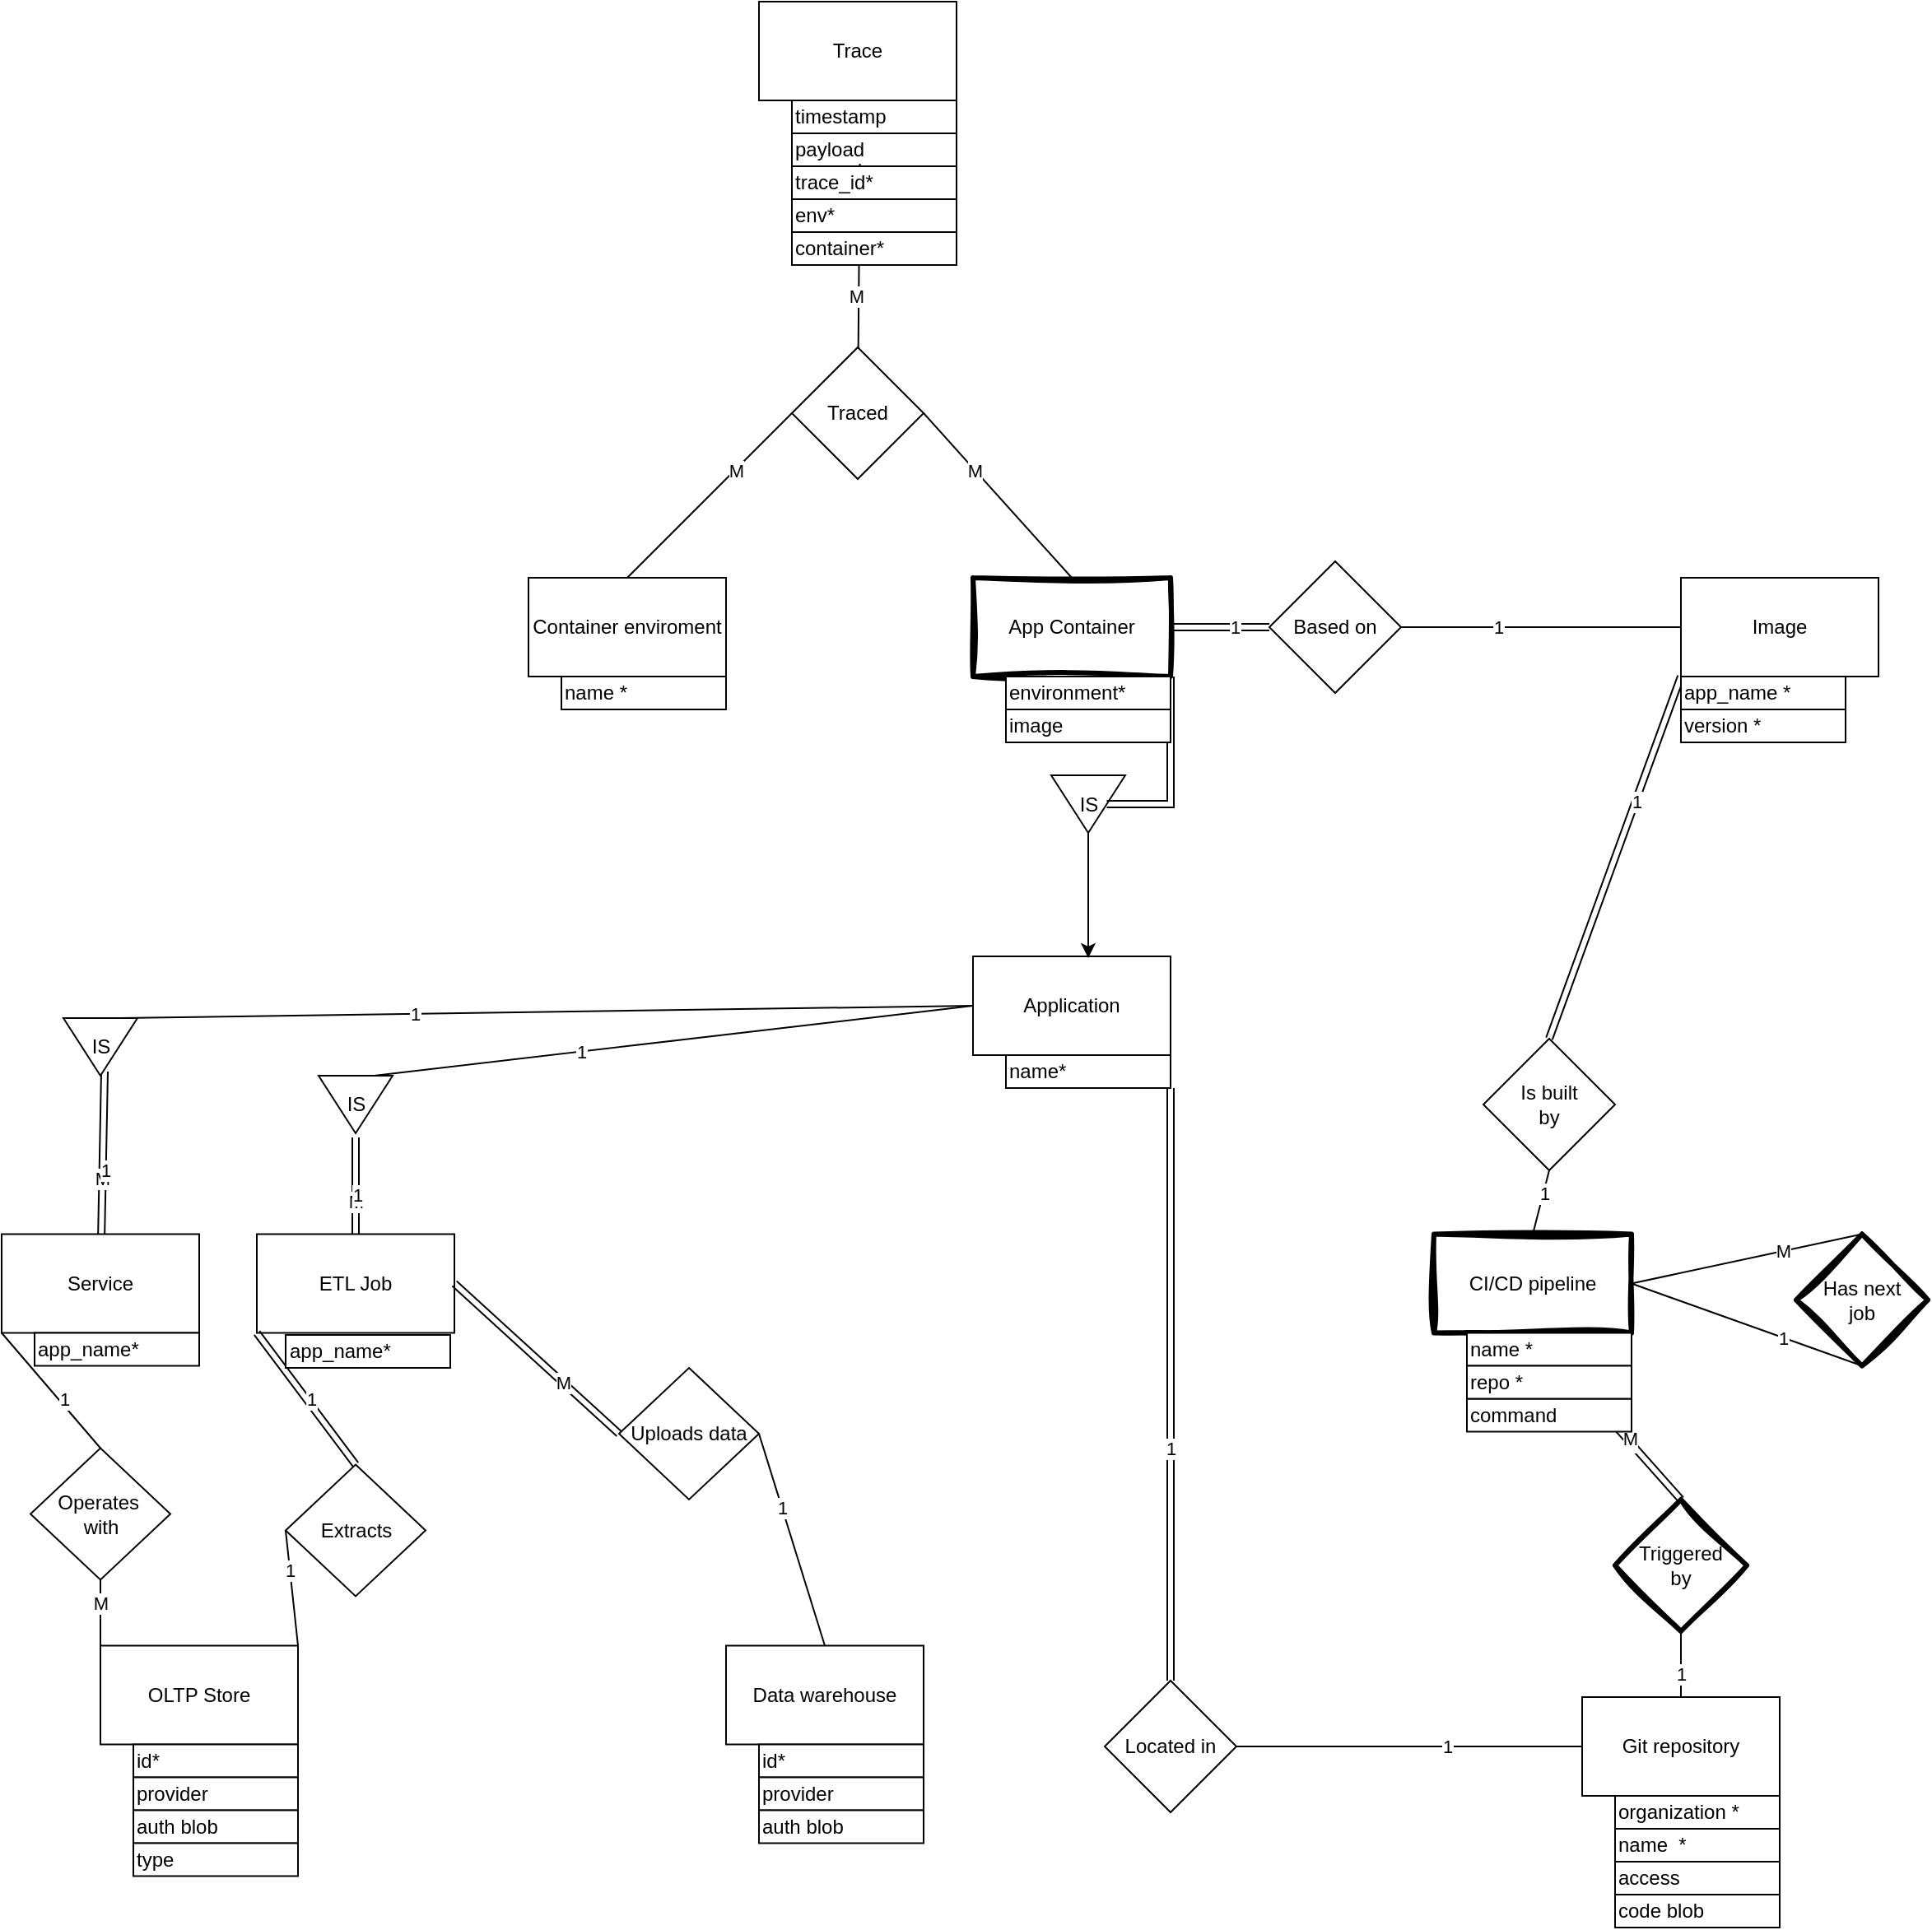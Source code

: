 <mxfile version="22.0.6" type="device">
  <diagram name="Page-1" id="oR78LcA6apzyaXkC0zgB">
    <mxGraphModel dx="1773" dy="2348" grid="1" gridSize="10" guides="1" tooltips="1" connect="1" arrows="1" fold="1" page="1" pageScale="1" pageWidth="850" pageHeight="1100" math="0" shadow="0">
      <root>
        <mxCell id="0" />
        <mxCell id="1" parent="0" />
        <mxCell id="Zjhu46lZlZ1TYFW_hqHB-9" value="Image" style="rounded=0;whiteSpace=wrap;html=1;strokeWidth=1;" parent="1" vertex="1">
          <mxGeometry x="1050" y="300" width="120" height="60" as="geometry" />
        </mxCell>
        <mxCell id="Zjhu46lZlZ1TYFW_hqHB-10" value="Container enviroment" style="rounded=0;whiteSpace=wrap;html=1;" parent="1" vertex="1">
          <mxGeometry x="350" y="300" width="120" height="60" as="geometry" />
        </mxCell>
        <mxCell id="Zjhu46lZlZ1TYFW_hqHB-16" value="Located in" style="rhombus;whiteSpace=wrap;html=1;" parent="1" vertex="1">
          <mxGeometry x="700" y="970" width="80" height="80" as="geometry" />
        </mxCell>
        <mxCell id="Zjhu46lZlZ1TYFW_hqHB-65" value="" style="endArrow=none;html=1;rounded=0;exitX=0.5;exitY=0;exitDx=0;exitDy=0;shape=link;entryX=0;entryY=1;entryDx=0;entryDy=0;" parent="1" source="QWWgwm_in2HaH2h3KdBQ-63" target="Zjhu46lZlZ1TYFW_hqHB-9" edge="1">
          <mxGeometry width="50" height="50" relative="1" as="geometry">
            <mxPoint x="840" y="450" as="sourcePoint" />
            <mxPoint x="1170" y="360" as="targetPoint" />
          </mxGeometry>
        </mxCell>
        <mxCell id="Zjhu46lZlZ1TYFW_hqHB-66" value="1" style="edgeLabel;html=1;align=center;verticalAlign=middle;resizable=0;points=[];" parent="Zjhu46lZlZ1TYFW_hqHB-65" vertex="1" connectable="0">
          <mxGeometry x="0.308" relative="1" as="geometry">
            <mxPoint as="offset" />
          </mxGeometry>
        </mxCell>
        <mxCell id="Zjhu46lZlZ1TYFW_hqHB-68" value="App Container" style="rounded=0;whiteSpace=wrap;html=1;sketch=1;curveFitting=1;jiggle=2;strokeWidth=3;" parent="1" vertex="1">
          <mxGeometry x="620" y="300" width="120" height="60" as="geometry" />
        </mxCell>
        <mxCell id="Zjhu46lZlZ1TYFW_hqHB-71" value="Based on" style="rhombus;whiteSpace=wrap;html=1;" parent="1" vertex="1">
          <mxGeometry x="800" y="290" width="80" height="80" as="geometry" />
        </mxCell>
        <mxCell id="Zjhu46lZlZ1TYFW_hqHB-73" value="" style="endArrow=none;html=1;rounded=0;exitX=1;exitY=0.5;exitDx=0;exitDy=0;entryX=0;entryY=0.5;entryDx=0;entryDy=0;shape=link;" parent="1" source="Zjhu46lZlZ1TYFW_hqHB-68" target="Zjhu46lZlZ1TYFW_hqHB-71" edge="1">
          <mxGeometry width="50" height="50" relative="1" as="geometry">
            <mxPoint x="760" y="560" as="sourcePoint" />
            <mxPoint x="900" y="510" as="targetPoint" />
          </mxGeometry>
        </mxCell>
        <mxCell id="Zjhu46lZlZ1TYFW_hqHB-74" value="1" style="edgeLabel;html=1;align=center;verticalAlign=middle;resizable=0;points=[];" parent="Zjhu46lZlZ1TYFW_hqHB-73" vertex="1" connectable="0">
          <mxGeometry x="0.308" relative="1" as="geometry">
            <mxPoint as="offset" />
          </mxGeometry>
        </mxCell>
        <mxCell id="Zjhu46lZlZ1TYFW_hqHB-75" value="" style="endArrow=none;html=1;rounded=0;entryX=1;entryY=0.5;entryDx=0;entryDy=0;exitX=0;exitY=0.5;exitDx=0;exitDy=0;" parent="1" source="Zjhu46lZlZ1TYFW_hqHB-9" target="Zjhu46lZlZ1TYFW_hqHB-71" edge="1">
          <mxGeometry width="50" height="50" relative="1" as="geometry">
            <mxPoint x="890" y="310" as="sourcePoint" />
            <mxPoint x="850" y="240" as="targetPoint" />
          </mxGeometry>
        </mxCell>
        <mxCell id="Zjhu46lZlZ1TYFW_hqHB-76" value="1" style="edgeLabel;html=1;align=center;verticalAlign=middle;resizable=0;points=[];" parent="Zjhu46lZlZ1TYFW_hqHB-75" vertex="1" connectable="0">
          <mxGeometry x="0.308" relative="1" as="geometry">
            <mxPoint as="offset" />
          </mxGeometry>
        </mxCell>
        <mxCell id="Zjhu46lZlZ1TYFW_hqHB-135" value="name *" style="rounded=0;whiteSpace=wrap;html=1;align=left;" parent="1" vertex="1">
          <mxGeometry x="370" y="360" width="100" height="20" as="geometry" />
        </mxCell>
        <mxCell id="Zjhu46lZlZ1TYFW_hqHB-136" value="app_name *" style="rounded=0;whiteSpace=wrap;html=1;align=left;" parent="1" vertex="1">
          <mxGeometry x="1050" y="360" width="100" height="20" as="geometry" />
        </mxCell>
        <mxCell id="Zjhu46lZlZ1TYFW_hqHB-142" value="version *" style="rounded=0;whiteSpace=wrap;html=1;align=left;" parent="1" vertex="1">
          <mxGeometry x="1050" y="380" width="100" height="20" as="geometry" />
        </mxCell>
        <mxCell id="QWWgwm_in2HaH2h3KdBQ-46" value="Git repository" style="rounded=0;whiteSpace=wrap;html=1;" parent="1" vertex="1">
          <mxGeometry x="990" y="980" width="120" height="60" as="geometry" />
        </mxCell>
        <mxCell id="QWWgwm_in2HaH2h3KdBQ-47" value="CI/CD pipeline" style="rounded=0;whiteSpace=wrap;html=1;strokeWidth=3;sketch=1;curveFitting=1;jiggle=2;" parent="1" vertex="1">
          <mxGeometry x="900" y="698.75" width="120" height="60" as="geometry" />
        </mxCell>
        <mxCell id="QWWgwm_in2HaH2h3KdBQ-48" value="" style="endArrow=none;html=1;rounded=0;exitX=0;exitY=0.5;exitDx=0;exitDy=0;entryX=1;entryY=0.5;entryDx=0;entryDy=0;" parent="1" source="QWWgwm_in2HaH2h3KdBQ-46" target="Zjhu46lZlZ1TYFW_hqHB-16" edge="1">
          <mxGeometry width="50" height="50" relative="1" as="geometry">
            <mxPoint x="1320" y="920" as="sourcePoint" />
            <mxPoint x="1230" y="1000" as="targetPoint" />
          </mxGeometry>
        </mxCell>
        <mxCell id="QWWgwm_in2HaH2h3KdBQ-49" value="1" style="edgeLabel;html=1;align=center;verticalAlign=middle;resizable=0;points=[];" parent="QWWgwm_in2HaH2h3KdBQ-48" vertex="1" connectable="0">
          <mxGeometry x="-0.214" relative="1" as="geometry">
            <mxPoint as="offset" />
          </mxGeometry>
        </mxCell>
        <mxCell id="QWWgwm_in2HaH2h3KdBQ-55" value="Triggered&lt;br&gt;by" style="rhombus;whiteSpace=wrap;html=1;strokeWidth=3;sketch=1;curveFitting=1;jiggle=2;" parent="1" vertex="1">
          <mxGeometry x="1010" y="860" width="80" height="80" as="geometry" />
        </mxCell>
        <mxCell id="QWWgwm_in2HaH2h3KdBQ-56" value="" style="endArrow=none;html=1;rounded=0;exitX=0.5;exitY=1;exitDx=0;exitDy=0;entryX=0.5;entryY=0;entryDx=0;entryDy=0;" parent="1" source="QWWgwm_in2HaH2h3KdBQ-55" target="QWWgwm_in2HaH2h3KdBQ-46" edge="1">
          <mxGeometry width="50" height="50" relative="1" as="geometry">
            <mxPoint x="1060" y="810" as="sourcePoint" />
            <mxPoint x="950" y="820" as="targetPoint" />
          </mxGeometry>
        </mxCell>
        <mxCell id="QWWgwm_in2HaH2h3KdBQ-57" value="1" style="edgeLabel;html=1;align=center;verticalAlign=middle;resizable=0;points=[];" parent="QWWgwm_in2HaH2h3KdBQ-56" vertex="1" connectable="0">
          <mxGeometry x="0.308" relative="1" as="geometry">
            <mxPoint as="offset" />
          </mxGeometry>
        </mxCell>
        <mxCell id="QWWgwm_in2HaH2h3KdBQ-58" value="" style="endArrow=none;html=1;rounded=0;exitX=0.5;exitY=1;exitDx=0;exitDy=0;entryX=0.5;entryY=0;entryDx=0;entryDy=0;shape=link;" parent="1" source="QWWgwm_in2HaH2h3KdBQ-47" target="QWWgwm_in2HaH2h3KdBQ-55" edge="1">
          <mxGeometry width="50" height="50" relative="1" as="geometry">
            <mxPoint x="1130" y="940" as="sourcePoint" />
            <mxPoint x="1110" y="850" as="targetPoint" />
          </mxGeometry>
        </mxCell>
        <mxCell id="QWWgwm_in2HaH2h3KdBQ-59" value="1" style="edgeLabel;html=1;align=center;verticalAlign=middle;resizable=0;points=[];" parent="QWWgwm_in2HaH2h3KdBQ-58" vertex="1" connectable="0">
          <mxGeometry x="0.308" relative="1" as="geometry">
            <mxPoint as="offset" />
          </mxGeometry>
        </mxCell>
        <mxCell id="QWWgwm_in2HaH2h3KdBQ-60" value="M" style="edgeLabel;html=1;align=center;verticalAlign=middle;resizable=0;points=[];" parent="QWWgwm_in2HaH2h3KdBQ-58" vertex="1" connectable="0">
          <mxGeometry x="0.288" y="1" relative="1" as="geometry">
            <mxPoint as="offset" />
          </mxGeometry>
        </mxCell>
        <mxCell id="QWWgwm_in2HaH2h3KdBQ-63" value="Is built&lt;br&gt;by" style="rhombus;whiteSpace=wrap;html=1;" parent="1" vertex="1">
          <mxGeometry x="930" y="580" width="80" height="80" as="geometry" />
        </mxCell>
        <mxCell id="QWWgwm_in2HaH2h3KdBQ-64" value="" style="endArrow=none;html=1;rounded=0;exitX=0.5;exitY=0;exitDx=0;exitDy=0;entryX=0.5;entryY=1;entryDx=0;entryDy=0;" parent="1" source="QWWgwm_in2HaH2h3KdBQ-47" target="QWWgwm_in2HaH2h3KdBQ-63" edge="1">
          <mxGeometry width="50" height="50" relative="1" as="geometry">
            <mxPoint x="1060" y="750" as="sourcePoint" />
            <mxPoint x="950" y="740" as="targetPoint" />
          </mxGeometry>
        </mxCell>
        <mxCell id="QWWgwm_in2HaH2h3KdBQ-65" value="1" style="edgeLabel;html=1;align=center;verticalAlign=middle;resizable=0;points=[];" parent="QWWgwm_in2HaH2h3KdBQ-64" vertex="1" connectable="0">
          <mxGeometry x="0.308" relative="1" as="geometry">
            <mxPoint as="offset" />
          </mxGeometry>
        </mxCell>
        <mxCell id="QWWgwm_in2HaH2h3KdBQ-66" value="name *" style="rounded=0;whiteSpace=wrap;html=1;align=left;" parent="1" vertex="1">
          <mxGeometry x="920" y="758.75" width="100" height="20" as="geometry" />
        </mxCell>
        <mxCell id="QWWgwm_in2HaH2h3KdBQ-67" value="command" style="rounded=0;whiteSpace=wrap;html=1;align=left;" parent="1" vertex="1">
          <mxGeometry x="920" y="798.75" width="100" height="20" as="geometry" />
        </mxCell>
        <mxCell id="QWWgwm_in2HaH2h3KdBQ-68" value="repo *" style="rounded=0;whiteSpace=wrap;html=1;align=left;" parent="1" vertex="1">
          <mxGeometry x="920" y="778.75" width="100" height="20" as="geometry" />
        </mxCell>
        <mxCell id="QWWgwm_in2HaH2h3KdBQ-69" value="organization *" style="rounded=0;whiteSpace=wrap;html=1;align=left;" parent="1" vertex="1">
          <mxGeometry x="1010" y="1040" width="100" height="20" as="geometry" />
        </mxCell>
        <mxCell id="QWWgwm_in2HaH2h3KdBQ-70" value="name&amp;nbsp; *" style="rounded=0;whiteSpace=wrap;html=1;align=left;" parent="1" vertex="1">
          <mxGeometry x="1010" y="1060" width="100" height="20" as="geometry" />
        </mxCell>
        <mxCell id="QWWgwm_in2HaH2h3KdBQ-71" value="access" style="rounded=0;whiteSpace=wrap;html=1;align=left;" parent="1" vertex="1">
          <mxGeometry x="1010" y="1080" width="100" height="20" as="geometry" />
        </mxCell>
        <mxCell id="QWWgwm_in2HaH2h3KdBQ-73" value="Data warehouse" style="rounded=0;whiteSpace=wrap;html=1;" parent="1" vertex="1">
          <mxGeometry x="470" y="948.75" width="120" height="60" as="geometry" />
        </mxCell>
        <mxCell id="QWWgwm_in2HaH2h3KdBQ-75" value="Service" style="rounded=0;whiteSpace=wrap;html=1;strokeWidth=1;" parent="1" vertex="1">
          <mxGeometry x="30" y="698.75" width="120" height="60" as="geometry" />
        </mxCell>
        <mxCell id="QWWgwm_in2HaH2h3KdBQ-76" value="ETL Job" style="rounded=0;whiteSpace=wrap;html=1;strokeWidth=1;" parent="1" vertex="1">
          <mxGeometry x="185" y="698.75" width="120" height="60" as="geometry" />
        </mxCell>
        <mxCell id="QWWgwm_in2HaH2h3KdBQ-79" value="Application" style="rounded=0;whiteSpace=wrap;html=1;" parent="1" vertex="1">
          <mxGeometry x="620" y="530" width="120" height="60" as="geometry" />
        </mxCell>
        <mxCell id="QWWgwm_in2HaH2h3KdBQ-82" value="Uploads data" style="rhombus;whiteSpace=wrap;html=1;" parent="1" vertex="1">
          <mxGeometry x="405" y="780" width="85" height="80" as="geometry" />
        </mxCell>
        <mxCell id="QWWgwm_in2HaH2h3KdBQ-83" value="" style="endArrow=none;html=1;rounded=0;exitX=0.5;exitY=0;exitDx=0;exitDy=0;entryX=1;entryY=0.5;entryDx=0;entryDy=0;" parent="1" source="QWWgwm_in2HaH2h3KdBQ-73" target="QWWgwm_in2HaH2h3KdBQ-82" edge="1">
          <mxGeometry width="50" height="50" relative="1" as="geometry">
            <mxPoint x="960" y="948.75" as="sourcePoint" />
            <mxPoint x="1020" y="1028.75" as="targetPoint" />
          </mxGeometry>
        </mxCell>
        <mxCell id="QWWgwm_in2HaH2h3KdBQ-84" value="1" style="edgeLabel;html=1;align=center;verticalAlign=middle;resizable=0;points=[];" parent="QWWgwm_in2HaH2h3KdBQ-83" vertex="1" connectable="0">
          <mxGeometry x="0.308" relative="1" as="geometry">
            <mxPoint as="offset" />
          </mxGeometry>
        </mxCell>
        <mxCell id="QWWgwm_in2HaH2h3KdBQ-85" value="" style="endArrow=none;html=1;rounded=0;exitX=1;exitY=0.5;exitDx=0;exitDy=0;entryX=0;entryY=0.5;entryDx=0;entryDy=0;shape=link;" parent="1" source="QWWgwm_in2HaH2h3KdBQ-76" target="QWWgwm_in2HaH2h3KdBQ-82" edge="1">
          <mxGeometry width="50" height="50" relative="1" as="geometry">
            <mxPoint x="645" y="668.75" as="sourcePoint" />
            <mxPoint x="646" y="698.75" as="targetPoint" />
          </mxGeometry>
        </mxCell>
        <mxCell id="QWWgwm_in2HaH2h3KdBQ-86" value="M" style="edgeLabel;html=1;align=center;verticalAlign=middle;resizable=0;points=[];" parent="QWWgwm_in2HaH2h3KdBQ-85" vertex="1" connectable="0">
          <mxGeometry x="0.308" relative="1" as="geometry">
            <mxPoint as="offset" />
          </mxGeometry>
        </mxCell>
        <mxCell id="QWWgwm_in2HaH2h3KdBQ-87" value="OLTP Store" style="rounded=0;whiteSpace=wrap;html=1;" parent="1" vertex="1">
          <mxGeometry x="90" y="948.75" width="120" height="60" as="geometry" />
        </mxCell>
        <mxCell id="QWWgwm_in2HaH2h3KdBQ-88" value="Extracts" style="rhombus;whiteSpace=wrap;html=1;" parent="1" vertex="1">
          <mxGeometry x="202.5" y="838.75" width="85" height="80" as="geometry" />
        </mxCell>
        <mxCell id="QWWgwm_in2HaH2h3KdBQ-91" value="" style="endArrow=none;html=1;rounded=0;exitX=1;exitY=0;exitDx=0;exitDy=0;entryX=0;entryY=0.5;entryDx=0;entryDy=0;" parent="1" source="QWWgwm_in2HaH2h3KdBQ-87" target="QWWgwm_in2HaH2h3KdBQ-88" edge="1">
          <mxGeometry width="50" height="50" relative="1" as="geometry">
            <mxPoint x="900" y="788.75" as="sourcePoint" />
            <mxPoint x="900" y="718.75" as="targetPoint" />
          </mxGeometry>
        </mxCell>
        <mxCell id="QWWgwm_in2HaH2h3KdBQ-92" value="1" style="edgeLabel;html=1;align=center;verticalAlign=middle;resizable=0;points=[];" parent="QWWgwm_in2HaH2h3KdBQ-91" vertex="1" connectable="0">
          <mxGeometry x="0.308" relative="1" as="geometry">
            <mxPoint as="offset" />
          </mxGeometry>
        </mxCell>
        <mxCell id="QWWgwm_in2HaH2h3KdBQ-93" value="" style="endArrow=none;html=1;rounded=0;exitX=0;exitY=0;exitDx=0;exitDy=0;entryX=0.5;entryY=1;entryDx=0;entryDy=0;" parent="1" source="QWWgwm_in2HaH2h3KdBQ-87" target="QWWgwm_in2HaH2h3KdBQ-95" edge="1">
          <mxGeometry width="50" height="50" relative="1" as="geometry">
            <mxPoint x="420" y="858.75" as="sourcePoint" />
            <mxPoint x="440" y="918.75" as="targetPoint" />
          </mxGeometry>
        </mxCell>
        <mxCell id="QWWgwm_in2HaH2h3KdBQ-94" value="M" style="edgeLabel;html=1;align=center;verticalAlign=middle;resizable=0;points=[];" parent="QWWgwm_in2HaH2h3KdBQ-93" vertex="1" connectable="0">
          <mxGeometry x="0.308" relative="1" as="geometry">
            <mxPoint as="offset" />
          </mxGeometry>
        </mxCell>
        <mxCell id="QWWgwm_in2HaH2h3KdBQ-95" value="Operates&amp;nbsp;&lt;br&gt;with" style="rhombus;whiteSpace=wrap;html=1;" parent="1" vertex="1">
          <mxGeometry x="47.5" y="828.75" width="85" height="80" as="geometry" />
        </mxCell>
        <mxCell id="QWWgwm_in2HaH2h3KdBQ-96" value="" style="endArrow=none;html=1;rounded=0;exitX=0.5;exitY=0;exitDx=0;exitDy=0;entryX=0;entryY=1;entryDx=0;entryDy=0;" parent="1" source="QWWgwm_in2HaH2h3KdBQ-95" target="QWWgwm_in2HaH2h3KdBQ-75" edge="1">
          <mxGeometry width="50" height="50" relative="1" as="geometry">
            <mxPoint x="535" y="808.75" as="sourcePoint" />
            <mxPoint x="580" y="838.75" as="targetPoint" />
          </mxGeometry>
        </mxCell>
        <mxCell id="QWWgwm_in2HaH2h3KdBQ-97" value="1" style="edgeLabel;html=1;align=center;verticalAlign=middle;resizable=0;points=[];" parent="QWWgwm_in2HaH2h3KdBQ-96" vertex="1" connectable="0">
          <mxGeometry x="0.308" relative="1" as="geometry">
            <mxPoint x="17" y="16" as="offset" />
          </mxGeometry>
        </mxCell>
        <mxCell id="QWWgwm_in2HaH2h3KdBQ-101" value="id*" style="rounded=0;whiteSpace=wrap;html=1;align=left;" parent="1" vertex="1">
          <mxGeometry x="490" y="1008.75" width="100" height="20" as="geometry" />
        </mxCell>
        <mxCell id="QWWgwm_in2HaH2h3KdBQ-102" value="provider" style="rounded=0;whiteSpace=wrap;html=1;align=left;" parent="1" vertex="1">
          <mxGeometry x="490" y="1028.75" width="100" height="20" as="geometry" />
        </mxCell>
        <mxCell id="QWWgwm_in2HaH2h3KdBQ-103" value="auth blob" style="rounded=0;whiteSpace=wrap;html=1;align=left;" parent="1" vertex="1">
          <mxGeometry x="490" y="1048.75" width="100" height="20" as="geometry" />
        </mxCell>
        <mxCell id="QWWgwm_in2HaH2h3KdBQ-104" value="id*" style="rounded=0;whiteSpace=wrap;html=1;align=left;" parent="1" vertex="1">
          <mxGeometry x="110" y="1008.75" width="100" height="20" as="geometry" />
        </mxCell>
        <mxCell id="QWWgwm_in2HaH2h3KdBQ-105" value="provider" style="rounded=0;whiteSpace=wrap;html=1;align=left;" parent="1" vertex="1">
          <mxGeometry x="110" y="1028.75" width="100" height="20" as="geometry" />
        </mxCell>
        <mxCell id="QWWgwm_in2HaH2h3KdBQ-106" value="auth blob" style="rounded=0;whiteSpace=wrap;html=1;align=left;" parent="1" vertex="1">
          <mxGeometry x="110" y="1048.75" width="100" height="20" as="geometry" />
        </mxCell>
        <mxCell id="QWWgwm_in2HaH2h3KdBQ-118" style="edgeStyle=orthogonalEdgeStyle;rounded=0;orthogonalLoop=1;jettySize=auto;html=1;" parent="1" source="QWWgwm_in2HaH2h3KdBQ-119" edge="1">
          <mxGeometry relative="1" as="geometry">
            <mxPoint x="690" y="531" as="targetPoint" />
          </mxGeometry>
        </mxCell>
        <mxCell id="QWWgwm_in2HaH2h3KdBQ-119" value="IS" style="triangle;whiteSpace=wrap;html=1;direction=south;" parent="1" vertex="1">
          <mxGeometry x="667.5" y="420" width="45" height="35" as="geometry" />
        </mxCell>
        <mxCell id="QWWgwm_in2HaH2h3KdBQ-125" value="name*" style="rounded=0;whiteSpace=wrap;html=1;align=left;" parent="1" vertex="1">
          <mxGeometry x="640" y="590" width="100" height="20" as="geometry" />
        </mxCell>
        <mxCell id="QWWgwm_in2HaH2h3KdBQ-134" value="code blob" style="rounded=0;whiteSpace=wrap;html=1;align=left;" parent="1" vertex="1">
          <mxGeometry x="1010" y="1100" width="100" height="20" as="geometry" />
        </mxCell>
        <mxCell id="QWWgwm_in2HaH2h3KdBQ-138" value="" style="endArrow=none;html=1;rounded=0;exitX=0.5;exitY=0;exitDx=0;exitDy=0;entryX=1;entryY=1;entryDx=0;entryDy=0;shape=link;" parent="1" source="Zjhu46lZlZ1TYFW_hqHB-16" target="QWWgwm_in2HaH2h3KdBQ-125" edge="1">
          <mxGeometry width="50" height="50" relative="1" as="geometry">
            <mxPoint x="1180" y="1020" as="sourcePoint" />
            <mxPoint x="900" y="990" as="targetPoint" />
          </mxGeometry>
        </mxCell>
        <mxCell id="QWWgwm_in2HaH2h3KdBQ-139" value="1" style="edgeLabel;html=1;align=center;verticalAlign=middle;resizable=0;points=[];" parent="QWWgwm_in2HaH2h3KdBQ-138" vertex="1" connectable="0">
          <mxGeometry x="-0.214" relative="1" as="geometry">
            <mxPoint as="offset" />
          </mxGeometry>
        </mxCell>
        <mxCell id="QWWgwm_in2HaH2h3KdBQ-144" value="Has next&lt;br&gt;job" style="rhombus;whiteSpace=wrap;html=1;sketch=1;curveFitting=1;jiggle=2;strokeWidth=3;" parent="1" vertex="1">
          <mxGeometry x="1120" y="698.75" width="80" height="80" as="geometry" />
        </mxCell>
        <mxCell id="QWWgwm_in2HaH2h3KdBQ-145" value="" style="endArrow=none;html=1;rounded=0;exitX=1;exitY=0.5;exitDx=0;exitDy=0;entryX=0.5;entryY=0;entryDx=0;entryDy=0;" parent="1" source="QWWgwm_in2HaH2h3KdBQ-47" target="QWWgwm_in2HaH2h3KdBQ-144" edge="1">
          <mxGeometry width="50" height="50" relative="1" as="geometry">
            <mxPoint x="1470" y="721" as="sourcePoint" />
            <mxPoint x="1360" y="711" as="targetPoint" />
          </mxGeometry>
        </mxCell>
        <mxCell id="QWWgwm_in2HaH2h3KdBQ-146" value="M" style="edgeLabel;html=1;align=center;verticalAlign=middle;resizable=0;points=[];" parent="QWWgwm_in2HaH2h3KdBQ-145" vertex="1" connectable="0">
          <mxGeometry x="0.308" relative="1" as="geometry">
            <mxPoint as="offset" />
          </mxGeometry>
        </mxCell>
        <mxCell id="QWWgwm_in2HaH2h3KdBQ-147" value="" style="endArrow=none;html=1;rounded=0;entryX=0.5;entryY=1;entryDx=0;entryDy=0;exitX=1;exitY=0.5;exitDx=0;exitDy=0;" parent="1" source="QWWgwm_in2HaH2h3KdBQ-47" target="QWWgwm_in2HaH2h3KdBQ-144" edge="1">
          <mxGeometry width="50" height="50" relative="1" as="geometry">
            <mxPoint x="1470" y="781" as="sourcePoint" />
            <mxPoint x="1360" y="791" as="targetPoint" />
          </mxGeometry>
        </mxCell>
        <mxCell id="QWWgwm_in2HaH2h3KdBQ-148" value="1" style="edgeLabel;html=1;align=center;verticalAlign=middle;resizable=0;points=[];" parent="QWWgwm_in2HaH2h3KdBQ-147" vertex="1" connectable="0">
          <mxGeometry x="0.308" relative="1" as="geometry">
            <mxPoint as="offset" />
          </mxGeometry>
        </mxCell>
        <mxCell id="QWWgwm_in2HaH2h3KdBQ-151" style="edgeStyle=orthogonalEdgeStyle;rounded=0;orthogonalLoop=1;jettySize=auto;html=1;exitX=1;exitY=1;exitDx=0;exitDy=0;entryX=0.5;entryY=0;entryDx=0;entryDy=0;shape=link;" parent="1" source="Zjhu46lZlZ1TYFW_hqHB-68" target="QWWgwm_in2HaH2h3KdBQ-119" edge="1">
          <mxGeometry relative="1" as="geometry">
            <mxPoint x="700" y="541" as="targetPoint" />
            <mxPoint x="700" y="465" as="sourcePoint" />
            <Array as="points">
              <mxPoint x="740" y="438" />
            </Array>
          </mxGeometry>
        </mxCell>
        <mxCell id="QWWgwm_in2HaH2h3KdBQ-153" value="" style="endArrow=none;html=1;rounded=0;exitX=0.5;exitY=1;exitDx=0;exitDy=0;shape=link;" parent="1" target="QWWgwm_in2HaH2h3KdBQ-75" edge="1">
          <mxGeometry width="50" height="50" relative="1" as="geometry">
            <mxPoint x="92.5" y="600" as="sourcePoint" />
            <mxPoint x="415" y="830" as="targetPoint" />
          </mxGeometry>
        </mxCell>
        <mxCell id="QWWgwm_in2HaH2h3KdBQ-154" value="M" style="edgeLabel;html=1;align=center;verticalAlign=middle;resizable=0;points=[];" parent="QWWgwm_in2HaH2h3KdBQ-153" vertex="1" connectable="0">
          <mxGeometry x="0.308" relative="1" as="geometry">
            <mxPoint as="offset" />
          </mxGeometry>
        </mxCell>
        <mxCell id="QWWgwm_in2HaH2h3KdBQ-155" value="1" style="edgeLabel;html=1;align=center;verticalAlign=middle;resizable=0;points=[];" parent="QWWgwm_in2HaH2h3KdBQ-153" vertex="1" connectable="0">
          <mxGeometry x="0.23" y="1" relative="1" as="geometry">
            <mxPoint y="-1" as="offset" />
          </mxGeometry>
        </mxCell>
        <mxCell id="QWWgwm_in2HaH2h3KdBQ-157" value="" style="endArrow=none;html=1;rounded=0;exitX=0.5;exitY=1;exitDx=0;exitDy=0;shape=link;entryX=0.5;entryY=0;entryDx=0;entryDy=0;" parent="1" target="QWWgwm_in2HaH2h3KdBQ-76" edge="1">
          <mxGeometry width="50" height="50" relative="1" as="geometry">
            <mxPoint x="245" y="640" as="sourcePoint" />
            <mxPoint x="101" y="709" as="targetPoint" />
          </mxGeometry>
        </mxCell>
        <mxCell id="QWWgwm_in2HaH2h3KdBQ-158" value="M" style="edgeLabel;html=1;align=center;verticalAlign=middle;resizable=0;points=[];" parent="QWWgwm_in2HaH2h3KdBQ-157" vertex="1" connectable="0">
          <mxGeometry x="0.308" relative="1" as="geometry">
            <mxPoint as="offset" />
          </mxGeometry>
        </mxCell>
        <mxCell id="QWWgwm_in2HaH2h3KdBQ-159" value="1" style="edgeLabel;html=1;align=center;verticalAlign=middle;resizable=0;points=[];" parent="QWWgwm_in2HaH2h3KdBQ-157" vertex="1" connectable="0">
          <mxGeometry x="0.23" y="1" relative="1" as="geometry">
            <mxPoint y="-1" as="offset" />
          </mxGeometry>
        </mxCell>
        <mxCell id="QWWgwm_in2HaH2h3KdBQ-160" value="" style="endArrow=none;html=1;rounded=0;exitX=0;exitY=0.5;exitDx=0;exitDy=0;entryX=0;entryY=0.25;entryDx=0;entryDy=0;" parent="1" source="QWWgwm_in2HaH2h3KdBQ-79" target="aSPQ7g46xm5ZU6nTzV6T-2" edge="1">
          <mxGeometry width="50" height="50" relative="1" as="geometry">
            <mxPoint x="103" y="610" as="sourcePoint" />
            <mxPoint x="132.5" y="560" as="targetPoint" />
          </mxGeometry>
        </mxCell>
        <mxCell id="QWWgwm_in2HaH2h3KdBQ-161" value="1" style="edgeLabel;html=1;align=center;verticalAlign=middle;resizable=0;points=[];" parent="QWWgwm_in2HaH2h3KdBQ-160" vertex="1" connectable="0">
          <mxGeometry x="0.308" relative="1" as="geometry">
            <mxPoint as="offset" />
          </mxGeometry>
        </mxCell>
        <mxCell id="QWWgwm_in2HaH2h3KdBQ-165" value="" style="endArrow=none;html=1;rounded=0;exitX=0;exitY=0.5;exitDx=0;exitDy=0;entryX=0;entryY=0.25;entryDx=0;entryDy=0;" parent="1" source="QWWgwm_in2HaH2h3KdBQ-79" target="aSPQ7g46xm5ZU6nTzV6T-1" edge="1">
          <mxGeometry width="50" height="50" relative="1" as="geometry">
            <mxPoint x="630" y="570" as="sourcePoint" />
            <mxPoint x="285" y="600" as="targetPoint" />
          </mxGeometry>
        </mxCell>
        <mxCell id="QWWgwm_in2HaH2h3KdBQ-166" value="1" style="edgeLabel;html=1;align=center;verticalAlign=middle;resizable=0;points=[];" parent="QWWgwm_in2HaH2h3KdBQ-165" vertex="1" connectable="0">
          <mxGeometry x="0.308" relative="1" as="geometry">
            <mxPoint as="offset" />
          </mxGeometry>
        </mxCell>
        <mxCell id="QWWgwm_in2HaH2h3KdBQ-168" value="" style="endArrow=none;html=1;rounded=0;exitX=0.5;exitY=0;exitDx=0;exitDy=0;entryX=0;entryY=1;entryDx=0;entryDy=0;shape=link;" parent="1" source="QWWgwm_in2HaH2h3KdBQ-88" target="QWWgwm_in2HaH2h3KdBQ-76" edge="1">
          <mxGeometry width="50" height="50" relative="1" as="geometry">
            <mxPoint x="245" y="839" as="sourcePoint" />
            <mxPoint x="245" y="759" as="targetPoint" />
          </mxGeometry>
        </mxCell>
        <mxCell id="aSPQ7g46xm5ZU6nTzV6T-6" value="1" style="edgeLabel;html=1;align=center;verticalAlign=middle;resizable=0;points=[];" parent="QWWgwm_in2HaH2h3KdBQ-168" vertex="1" connectable="0">
          <mxGeometry x="-0.041" y="-2" relative="1" as="geometry">
            <mxPoint as="offset" />
          </mxGeometry>
        </mxCell>
        <mxCell id="QWWgwm_in2HaH2h3KdBQ-167" value="app_name*" style="rounded=0;whiteSpace=wrap;html=1;align=left;" parent="1" vertex="1">
          <mxGeometry x="202.5" y="760" width="100" height="20" as="geometry" />
        </mxCell>
        <mxCell id="QWWgwm_in2HaH2h3KdBQ-170" value="app_name*" style="rounded=0;whiteSpace=wrap;html=1;align=left;" parent="1" vertex="1">
          <mxGeometry x="50" y="758.75" width="100" height="20" as="geometry" />
        </mxCell>
        <mxCell id="QWWgwm_in2HaH2h3KdBQ-190" value="environment*" style="rounded=0;whiteSpace=wrap;html=1;align=left;" parent="1" vertex="1">
          <mxGeometry x="640" y="360" width="100" height="20" as="geometry" />
        </mxCell>
        <mxCell id="QWWgwm_in2HaH2h3KdBQ-191" value="image" style="rounded=0;whiteSpace=wrap;html=1;align=left;" parent="1" vertex="1">
          <mxGeometry x="640" y="380" width="100" height="20" as="geometry" />
        </mxCell>
        <mxCell id="QWWgwm_in2HaH2h3KdBQ-193" value="Trace" style="rounded=0;whiteSpace=wrap;html=1;strokeWidth=1;shadow=0;strokeColor=default;" parent="1" vertex="1">
          <mxGeometry x="490" y="-50" width="120" height="60" as="geometry" />
        </mxCell>
        <mxCell id="QWWgwm_in2HaH2h3KdBQ-194" value="payload" style="rounded=0;whiteSpace=wrap;html=1;align=left;" parent="1" vertex="1">
          <mxGeometry x="510" y="30" width="100" height="20" as="geometry" />
        </mxCell>
        <mxCell id="QWWgwm_in2HaH2h3KdBQ-195" value="timestamp" style="rounded=0;whiteSpace=wrap;html=1;align=left;" parent="1" vertex="1">
          <mxGeometry x="510" y="10" width="100" height="20" as="geometry" />
        </mxCell>
        <mxCell id="QWWgwm_in2HaH2h3KdBQ-196" value="Traced" style="rhombus;whiteSpace=wrap;html=1;strokeWidth=1;" parent="1" vertex="1">
          <mxGeometry x="510" y="160" width="80" height="80" as="geometry" />
        </mxCell>
        <mxCell id="QWWgwm_in2HaH2h3KdBQ-197" value="" style="endArrow=none;html=1;rounded=0;exitX=0.5;exitY=0;exitDx=0;exitDy=0;entryX=1;entryY=0.5;entryDx=0;entryDy=0;" parent="1" source="Zjhu46lZlZ1TYFW_hqHB-68" target="QWWgwm_in2HaH2h3KdBQ-196" edge="1">
          <mxGeometry width="50" height="50" relative="1" as="geometry">
            <mxPoint x="750" y="310" as="sourcePoint" />
            <mxPoint x="810" y="190" as="targetPoint" />
          </mxGeometry>
        </mxCell>
        <mxCell id="QWWgwm_in2HaH2h3KdBQ-198" value="M" style="edgeLabel;html=1;align=center;verticalAlign=middle;resizable=0;points=[];" parent="QWWgwm_in2HaH2h3KdBQ-197" vertex="1" connectable="0">
          <mxGeometry x="0.308" relative="1" as="geometry">
            <mxPoint as="offset" />
          </mxGeometry>
        </mxCell>
        <mxCell id="QWWgwm_in2HaH2h3KdBQ-199" value="" style="endArrow=none;html=1;rounded=0;exitX=0.5;exitY=0;exitDx=0;exitDy=0;entryX=0;entryY=0.5;entryDx=0;entryDy=0;" parent="1" source="Zjhu46lZlZ1TYFW_hqHB-10" target="QWWgwm_in2HaH2h3KdBQ-196" edge="1">
          <mxGeometry width="50" height="50" relative="1" as="geometry">
            <mxPoint x="690" y="310" as="sourcePoint" />
            <mxPoint x="580" y="230" as="targetPoint" />
          </mxGeometry>
        </mxCell>
        <mxCell id="QWWgwm_in2HaH2h3KdBQ-200" value="M" style="edgeLabel;html=1;align=center;verticalAlign=middle;resizable=0;points=[];" parent="QWWgwm_in2HaH2h3KdBQ-199" vertex="1" connectable="0">
          <mxGeometry x="0.308" relative="1" as="geometry">
            <mxPoint as="offset" />
          </mxGeometry>
        </mxCell>
        <mxCell id="QWWgwm_in2HaH2h3KdBQ-201" value="" style="endArrow=none;html=1;rounded=0;entryX=0.413;entryY=0.924;entryDx=0;entryDy=0;entryPerimeter=0;" parent="1" source="QWWgwm_in2HaH2h3KdBQ-196" target="QWWgwm_in2HaH2h3KdBQ-194" edge="1">
          <mxGeometry width="50" height="50" relative="1" as="geometry">
            <mxPoint x="700" y="320" as="sourcePoint" />
            <mxPoint x="590" y="240" as="targetPoint" />
          </mxGeometry>
        </mxCell>
        <mxCell id="QWWgwm_in2HaH2h3KdBQ-202" value="M" style="edgeLabel;html=1;align=center;verticalAlign=middle;resizable=0;points=[];" parent="QWWgwm_in2HaH2h3KdBQ-201" vertex="1" connectable="0">
          <mxGeometry x="0.308" relative="1" as="geometry">
            <mxPoint as="offset" />
          </mxGeometry>
        </mxCell>
        <mxCell id="nkliUi534KyMAxsKf_wK-4" value="M" style="edgeLabel;html=1;align=center;verticalAlign=middle;resizable=0;points=[];" parent="QWWgwm_in2HaH2h3KdBQ-201" vertex="1" connectable="0">
          <mxGeometry x="-0.434" y="2" relative="1" as="geometry">
            <mxPoint as="offset" />
          </mxGeometry>
        </mxCell>
        <mxCell id="nkliUi534KyMAxsKf_wK-1" value="trace_id*" style="rounded=0;whiteSpace=wrap;html=1;align=left;" parent="1" vertex="1">
          <mxGeometry x="510" y="50" width="100" height="20" as="geometry" />
        </mxCell>
        <mxCell id="nkliUi534KyMAxsKf_wK-2" value="env*" style="rounded=0;whiteSpace=wrap;html=1;align=left;" parent="1" vertex="1">
          <mxGeometry x="510" y="70" width="100" height="20" as="geometry" />
        </mxCell>
        <mxCell id="nkliUi534KyMAxsKf_wK-5" value="container*" style="rounded=0;whiteSpace=wrap;html=1;align=left;" parent="1" vertex="1">
          <mxGeometry x="510" y="90" width="100" height="20" as="geometry" />
        </mxCell>
        <mxCell id="aSPQ7g46xm5ZU6nTzV6T-1" value="IS" style="triangle;whiteSpace=wrap;html=1;direction=south;" parent="1" vertex="1">
          <mxGeometry x="222.5" y="602.5" width="45" height="35" as="geometry" />
        </mxCell>
        <mxCell id="aSPQ7g46xm5ZU6nTzV6T-2" value="IS" style="triangle;whiteSpace=wrap;html=1;direction=south;" parent="1" vertex="1">
          <mxGeometry x="67.5" y="567.5" width="45" height="35" as="geometry" />
        </mxCell>
        <mxCell id="aSPQ7g46xm5ZU6nTzV6T-4" value="type" style="rounded=0;whiteSpace=wrap;html=1;align=left;" parent="1" vertex="1">
          <mxGeometry x="110" y="1068.75" width="100" height="20" as="geometry" />
        </mxCell>
      </root>
    </mxGraphModel>
  </diagram>
</mxfile>
